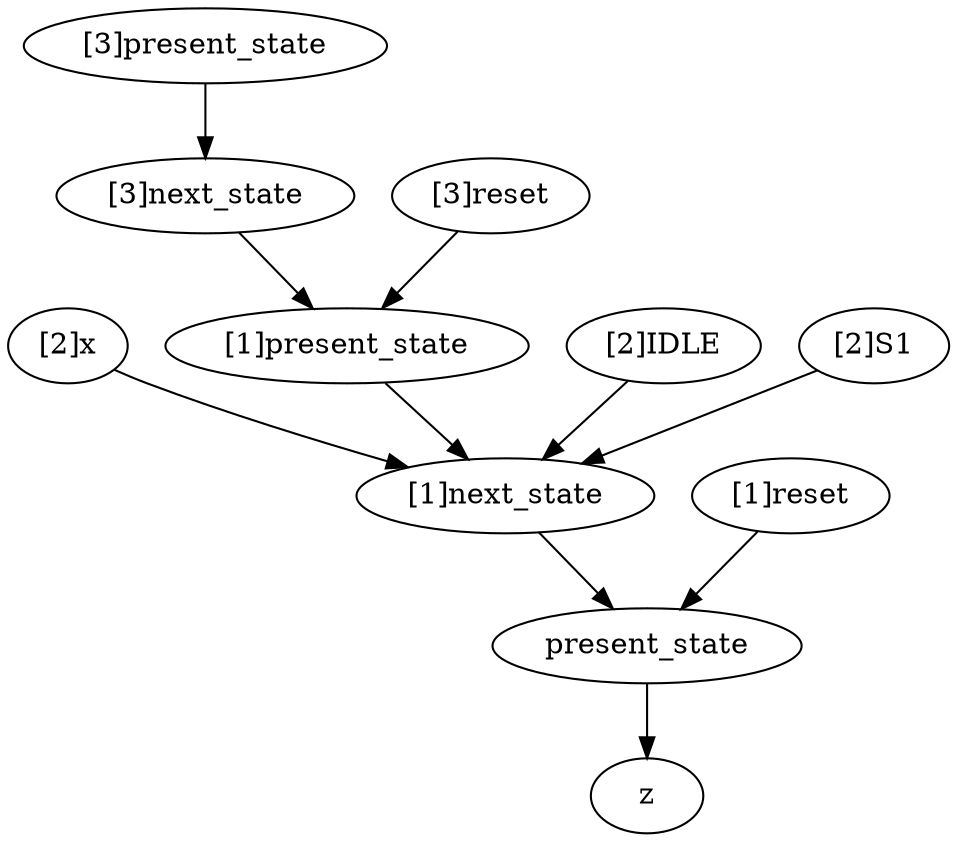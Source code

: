 strict digraph "" {
	"[2]x"	[complexity=21,
		importance=2.81481518877,
		rank=0.134038818513];
	"[1]next_state"	[complexity=5,
		importance=0.683950717006,
		rank=0.136790143401];
	"[2]x" -> "[1]next_state";
	present_state	[complexity=3,
		importance=0.377777075414,
		rank=0.125925691805];
	"[1]next_state" -> present_state;
	"[3]present_state"	[complexity=9,
		importance=13.5259264098,
		rank=1.5028807122];
	"[3]next_state"	[complexity=8,
		importance=3.31358058389,
		rank=0.414197572986];
	"[3]present_state" -> "[3]next_state";
	"[1]present_state"	[complexity=6,
		importance=3.0074069423,
		rank=0.501234490383];
	"[1]present_state" -> "[1]next_state";
	"[3]next_state" -> "[1]present_state";
	"[2]IDLE"	[complexity=17,
		importance=2.13086447177,
		rank=0.125344968927];
	"[2]IDLE" -> "[1]next_state";
	z	[complexity=0,
		importance=0.106173001142,
		rank=0.0];
	present_state -> z;
	"[2]S1"	[complexity=9,
		importance=0.762963037754,
		rank=0.0847736708616];
	"[2]S1" -> "[1]next_state";
	"[1]reset"	[complexity=4,
		importance=0.834566471576,
		rank=0.208641617894];
	"[1]reset" -> present_state;
	"[3]reset"	[complexity=7,
		importance=6.09382620534,
		rank=0.870546600763];
	"[3]reset" -> "[1]present_state";
}
